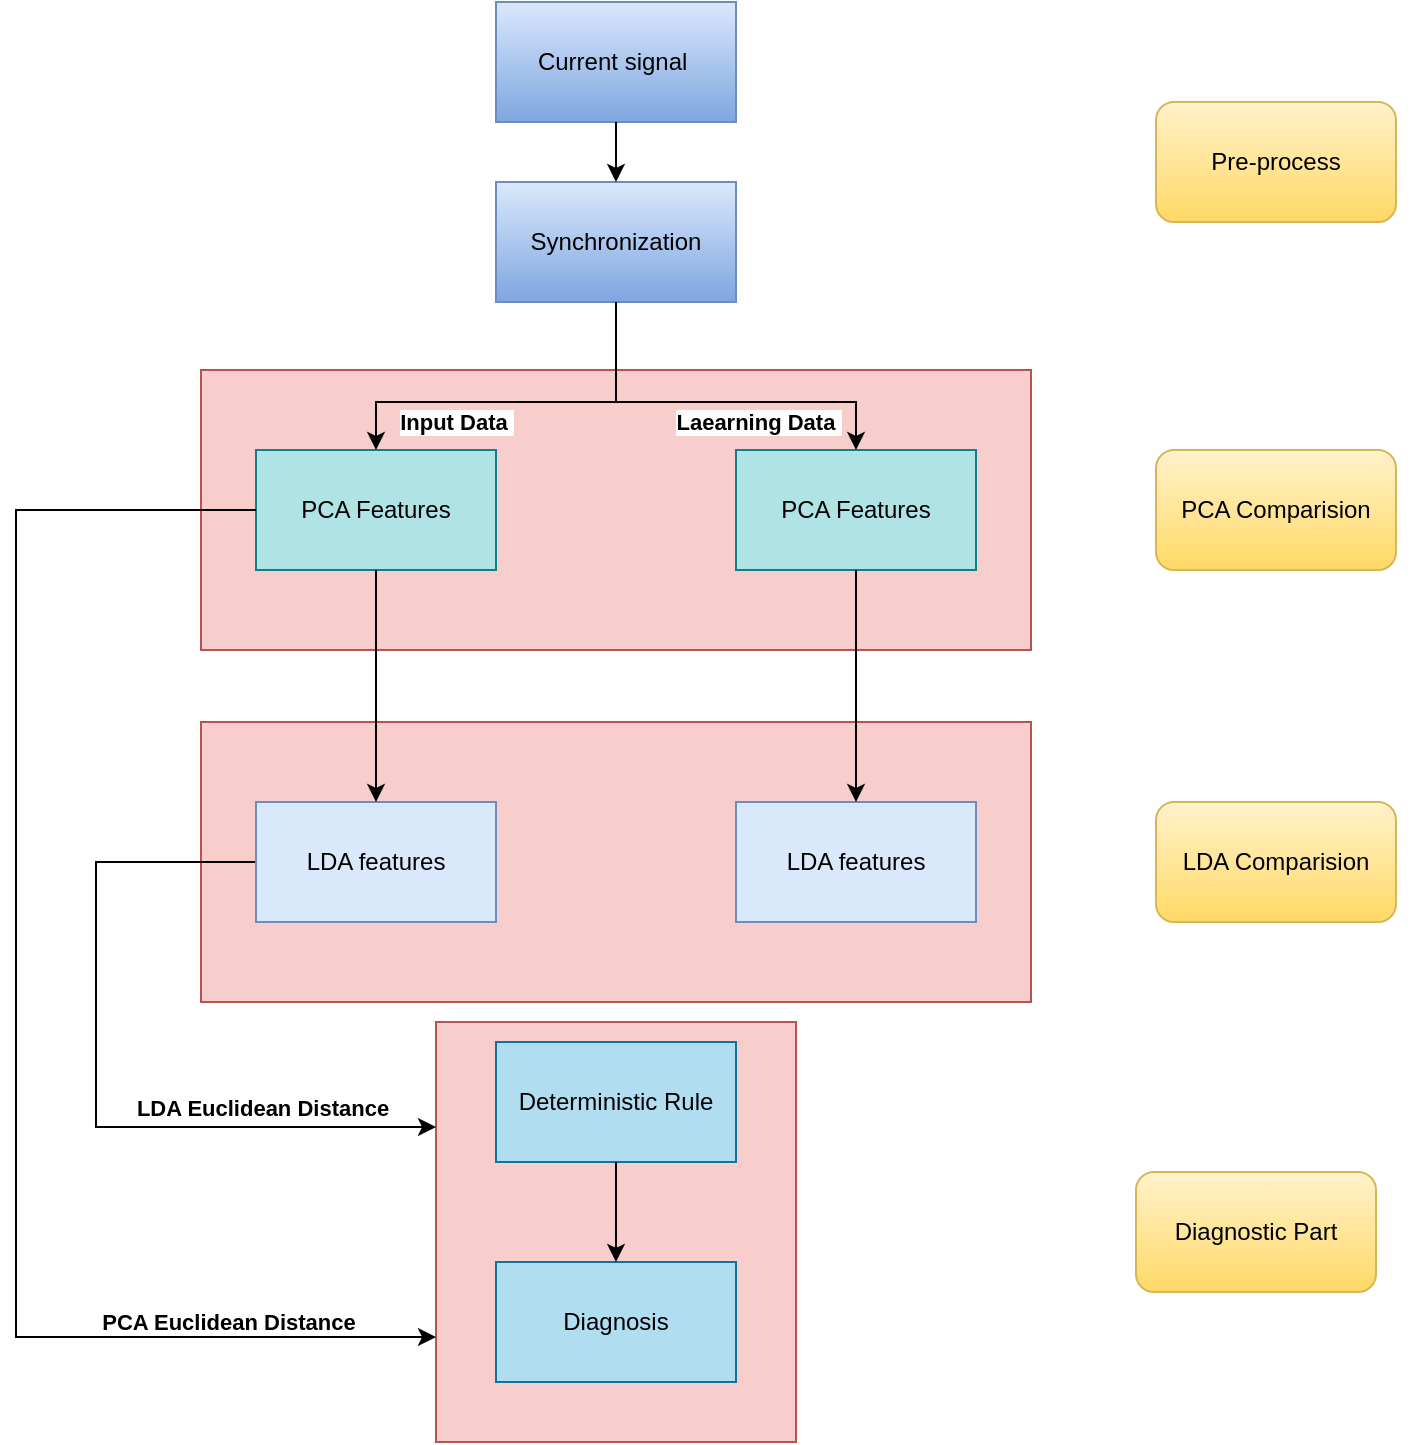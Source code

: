 <mxfile version="22.0.4" type="github">
  <diagram name="Page-1" id="8uUQfdQlzwyxCqUWMDw8">
    <mxGraphModel dx="1585" dy="916" grid="1" gridSize="10" guides="1" tooltips="1" connect="1" arrows="1" fold="1" page="1" pageScale="1" pageWidth="1169" pageHeight="827" math="0" shadow="0">
      <root>
        <mxCell id="0" />
        <mxCell id="1" parent="0" />
        <mxCell id="XMrZmeqTqdPVza6Q-LWn-39" value="" style="group" vertex="1" connectable="0" parent="1">
          <mxGeometry x="140" y="40" width="700" height="720" as="geometry" />
        </mxCell>
        <mxCell id="XMrZmeqTqdPVza6Q-LWn-10" value="" style="group;fillColor=#b1ddf0;strokeColor=#10739e;" vertex="1" connectable="0" parent="XMrZmeqTqdPVza6Q-LWn-39">
          <mxGeometry x="92.5" y="184" width="415" height="140" as="geometry" />
        </mxCell>
        <mxCell id="XMrZmeqTqdPVza6Q-LWn-5" value="" style="rounded=0;whiteSpace=wrap;html=1;fillColor=#f8cecc;strokeColor=#b85450;" vertex="1" parent="XMrZmeqTqdPVza6Q-LWn-10">
          <mxGeometry width="415" height="140" as="geometry" />
        </mxCell>
        <mxCell id="XMrZmeqTqdPVza6Q-LWn-7" value="PCA Features" style="rounded=0;whiteSpace=wrap;html=1;fillColor=#b0e3e6;strokeColor=#0e8088;" vertex="1" parent="XMrZmeqTqdPVza6Q-LWn-10">
          <mxGeometry x="27.5" y="40" width="120" height="60" as="geometry" />
        </mxCell>
        <mxCell id="XMrZmeqTqdPVza6Q-LWn-8" value="PCA Features" style="rounded=0;whiteSpace=wrap;html=1;fillColor=#b0e3e6;strokeColor=#0e8088;" vertex="1" parent="XMrZmeqTqdPVza6Q-LWn-10">
          <mxGeometry x="267.5" y="40" width="120" height="60" as="geometry" />
        </mxCell>
        <mxCell id="XMrZmeqTqdPVza6Q-LWn-29" value="" style="rounded=0;whiteSpace=wrap;html=1;fillColor=#f8cecc;strokeColor=#b85450;" vertex="1" parent="XMrZmeqTqdPVza6Q-LWn-39">
          <mxGeometry x="210" y="510" width="180" height="210" as="geometry" />
        </mxCell>
        <mxCell id="XMrZmeqTqdPVza6Q-LWn-1" value="Current signal&amp;nbsp;" style="rounded=0;whiteSpace=wrap;html=1;fillColor=#dae8fc;gradientColor=#7ea6e0;strokeColor=#6c8ebf;" vertex="1" parent="XMrZmeqTqdPVza6Q-LWn-39">
          <mxGeometry x="240" width="120" height="60" as="geometry" />
        </mxCell>
        <mxCell id="XMrZmeqTqdPVza6Q-LWn-36" style="edgeStyle=orthogonalEdgeStyle;rounded=0;orthogonalLoop=1;jettySize=auto;html=1;entryX=0.5;entryY=0;entryDx=0;entryDy=0;" edge="1" parent="XMrZmeqTqdPVza6Q-LWn-39" source="XMrZmeqTqdPVza6Q-LWn-2" target="XMrZmeqTqdPVza6Q-LWn-7">
          <mxGeometry relative="1" as="geometry">
            <Array as="points">
              <mxPoint x="300" y="200" />
              <mxPoint x="180" y="200" />
            </Array>
          </mxGeometry>
        </mxCell>
        <mxCell id="XMrZmeqTqdPVza6Q-LWn-38" value="Input Data&amp;nbsp;" style="edgeLabel;html=1;align=center;verticalAlign=middle;resizable=0;points=[];fontStyle=1" vertex="1" connectable="0" parent="XMrZmeqTqdPVza6Q-LWn-36">
          <mxGeometry x="0.176" y="1" relative="1" as="geometry">
            <mxPoint x="-16" y="9" as="offset" />
          </mxGeometry>
        </mxCell>
        <mxCell id="XMrZmeqTqdPVza6Q-LWn-2" value="Synchronization" style="rounded=0;whiteSpace=wrap;html=1;fillColor=#dae8fc;gradientColor=#7ea6e0;strokeColor=#6c8ebf;" vertex="1" parent="XMrZmeqTqdPVza6Q-LWn-39">
          <mxGeometry x="240" y="90" width="120" height="60" as="geometry" />
        </mxCell>
        <mxCell id="XMrZmeqTqdPVza6Q-LWn-4" value="Pre-process" style="rounded=1;whiteSpace=wrap;html=1;fillColor=#fff2cc;gradientColor=#ffd966;strokeColor=#d6b656;" vertex="1" parent="XMrZmeqTqdPVza6Q-LWn-39">
          <mxGeometry x="570" y="50" width="120" height="60" as="geometry" />
        </mxCell>
        <mxCell id="XMrZmeqTqdPVza6Q-LWn-11" value="" style="rounded=0;whiteSpace=wrap;html=1;fillColor=#f8cecc;strokeColor=#b85450;" vertex="1" parent="XMrZmeqTqdPVza6Q-LWn-39">
          <mxGeometry x="92.5" y="360" width="415" height="140" as="geometry" />
        </mxCell>
        <mxCell id="XMrZmeqTqdPVza6Q-LWn-30" value="" style="edgeStyle=orthogonalEdgeStyle;rounded=0;orthogonalLoop=1;jettySize=auto;html=1;entryX=0;entryY=0.25;entryDx=0;entryDy=0;" edge="1" parent="XMrZmeqTqdPVza6Q-LWn-39" source="XMrZmeqTqdPVza6Q-LWn-12" target="XMrZmeqTqdPVza6Q-LWn-29">
          <mxGeometry relative="1" as="geometry">
            <Array as="points">
              <mxPoint x="40" y="430" />
              <mxPoint x="40" y="563" />
            </Array>
          </mxGeometry>
        </mxCell>
        <mxCell id="XMrZmeqTqdPVza6Q-LWn-32" value="&lt;b&gt;LDA Euclidean Distance&lt;/b&gt;" style="edgeLabel;html=1;align=center;verticalAlign=middle;resizable=0;points=[];" vertex="1" connectable="0" parent="XMrZmeqTqdPVza6Q-LWn-30">
          <mxGeometry x="0.542" y="-2" relative="1" as="geometry">
            <mxPoint y="-12" as="offset" />
          </mxGeometry>
        </mxCell>
        <mxCell id="XMrZmeqTqdPVza6Q-LWn-12" value="LDA features" style="rounded=0;whiteSpace=wrap;html=1;fillColor=#dae8fc;strokeColor=#6c8ebf;" vertex="1" parent="XMrZmeqTqdPVza6Q-LWn-39">
          <mxGeometry x="120" y="400" width="120" height="60" as="geometry" />
        </mxCell>
        <mxCell id="XMrZmeqTqdPVza6Q-LWn-13" value="LDA features" style="rounded=0;whiteSpace=wrap;html=1;fillColor=#dae8fc;strokeColor=#6c8ebf;" vertex="1" parent="XMrZmeqTqdPVza6Q-LWn-39">
          <mxGeometry x="360" y="400" width="120" height="60" as="geometry" />
        </mxCell>
        <mxCell id="XMrZmeqTqdPVza6Q-LWn-15" value="Deterministic Rule" style="rounded=0;whiteSpace=wrap;html=1;fillColor=#b1ddf0;strokeColor=#10739e;" vertex="1" parent="XMrZmeqTqdPVza6Q-LWn-39">
          <mxGeometry x="240" y="520" width="120" height="60" as="geometry" />
        </mxCell>
        <mxCell id="XMrZmeqTqdPVza6Q-LWn-16" value="Diagnosis" style="rounded=0;whiteSpace=wrap;html=1;fillColor=#b1ddf0;strokeColor=#10739e;" vertex="1" parent="XMrZmeqTqdPVza6Q-LWn-39">
          <mxGeometry x="240" y="630" width="120" height="60" as="geometry" />
        </mxCell>
        <mxCell id="XMrZmeqTqdPVza6Q-LWn-18" value="PCA Comparision" style="rounded=1;whiteSpace=wrap;html=1;fillColor=#fff2cc;gradientColor=#ffd966;strokeColor=#d6b656;" vertex="1" parent="XMrZmeqTqdPVza6Q-LWn-39">
          <mxGeometry x="570" y="224" width="120" height="60" as="geometry" />
        </mxCell>
        <mxCell id="XMrZmeqTqdPVza6Q-LWn-20" value="LDA Comparision" style="rounded=1;whiteSpace=wrap;html=1;fillColor=#fff2cc;gradientColor=#ffd966;strokeColor=#d6b656;" vertex="1" parent="XMrZmeqTqdPVza6Q-LWn-39">
          <mxGeometry x="570" y="400" width="120" height="60" as="geometry" />
        </mxCell>
        <mxCell id="XMrZmeqTqdPVza6Q-LWn-24" value="" style="edgeStyle=orthogonalEdgeStyle;rounded=0;orthogonalLoop=1;jettySize=auto;html=1;" edge="1" parent="XMrZmeqTqdPVza6Q-LWn-39" source="XMrZmeqTqdPVza6Q-LWn-7" target="XMrZmeqTqdPVza6Q-LWn-12">
          <mxGeometry relative="1" as="geometry" />
        </mxCell>
        <mxCell id="XMrZmeqTqdPVza6Q-LWn-25" value="" style="edgeStyle=orthogonalEdgeStyle;rounded=0;orthogonalLoop=1;jettySize=auto;html=1;" edge="1" parent="XMrZmeqTqdPVza6Q-LWn-39" source="XMrZmeqTqdPVza6Q-LWn-8" target="XMrZmeqTqdPVza6Q-LWn-13">
          <mxGeometry relative="1" as="geometry" />
        </mxCell>
        <mxCell id="XMrZmeqTqdPVza6Q-LWn-3" value="" style="edgeStyle=orthogonalEdgeStyle;rounded=0;orthogonalLoop=1;jettySize=auto;html=1;" edge="1" parent="XMrZmeqTqdPVza6Q-LWn-39" source="XMrZmeqTqdPVza6Q-LWn-1" target="XMrZmeqTqdPVza6Q-LWn-2">
          <mxGeometry relative="1" as="geometry" />
        </mxCell>
        <mxCell id="XMrZmeqTqdPVza6Q-LWn-31" style="edgeStyle=orthogonalEdgeStyle;rounded=0;orthogonalLoop=1;jettySize=auto;html=1;entryX=0;entryY=0.75;entryDx=0;entryDy=0;" edge="1" parent="XMrZmeqTqdPVza6Q-LWn-39" source="XMrZmeqTqdPVza6Q-LWn-7" target="XMrZmeqTqdPVza6Q-LWn-29">
          <mxGeometry relative="1" as="geometry">
            <Array as="points">
              <mxPoint y="254" />
              <mxPoint y="668" />
            </Array>
          </mxGeometry>
        </mxCell>
        <mxCell id="XMrZmeqTqdPVza6Q-LWn-33" value="&lt;b&gt;PCA Euclidean Distance&lt;/b&gt;" style="edgeLabel;html=1;align=center;verticalAlign=middle;resizable=0;points=[];" vertex="1" connectable="0" parent="XMrZmeqTqdPVza6Q-LWn-31">
          <mxGeometry x="0.719" y="-1" relative="1" as="geometry">
            <mxPoint y="-9" as="offset" />
          </mxGeometry>
        </mxCell>
        <mxCell id="XMrZmeqTqdPVza6Q-LWn-34" value="Diagnostic Part" style="rounded=1;whiteSpace=wrap;html=1;fillColor=#fff2cc;gradientColor=#ffd966;strokeColor=#d6b656;" vertex="1" parent="XMrZmeqTqdPVza6Q-LWn-39">
          <mxGeometry x="560" y="585" width="120" height="60" as="geometry" />
        </mxCell>
        <mxCell id="XMrZmeqTqdPVza6Q-LWn-23" value="" style="edgeStyle=orthogonalEdgeStyle;rounded=0;orthogonalLoop=1;jettySize=auto;html=1;" edge="1" parent="XMrZmeqTqdPVza6Q-LWn-39" source="XMrZmeqTqdPVza6Q-LWn-15" target="XMrZmeqTqdPVza6Q-LWn-16">
          <mxGeometry relative="1" as="geometry" />
        </mxCell>
        <mxCell id="XMrZmeqTqdPVza6Q-LWn-6" value="" style="edgeStyle=orthogonalEdgeStyle;rounded=0;orthogonalLoop=1;jettySize=auto;html=1;entryX=0.5;entryY=0;entryDx=0;entryDy=0;" edge="1" parent="XMrZmeqTqdPVza6Q-LWn-39" source="XMrZmeqTqdPVza6Q-LWn-2" target="XMrZmeqTqdPVza6Q-LWn-8">
          <mxGeometry relative="1" as="geometry">
            <Array as="points">
              <mxPoint x="300" y="200" />
              <mxPoint x="420" y="200" />
            </Array>
          </mxGeometry>
        </mxCell>
        <mxCell id="XMrZmeqTqdPVza6Q-LWn-37" value="Laearning Data&amp;nbsp;" style="edgeLabel;html=1;align=center;verticalAlign=middle;resizable=0;points=[];fontStyle=1" vertex="1" connectable="0" parent="XMrZmeqTqdPVza6Q-LWn-6">
          <mxGeometry x="-0.09" y="-16" relative="1" as="geometry">
            <mxPoint x="32" y="-6" as="offset" />
          </mxGeometry>
        </mxCell>
      </root>
    </mxGraphModel>
  </diagram>
</mxfile>

